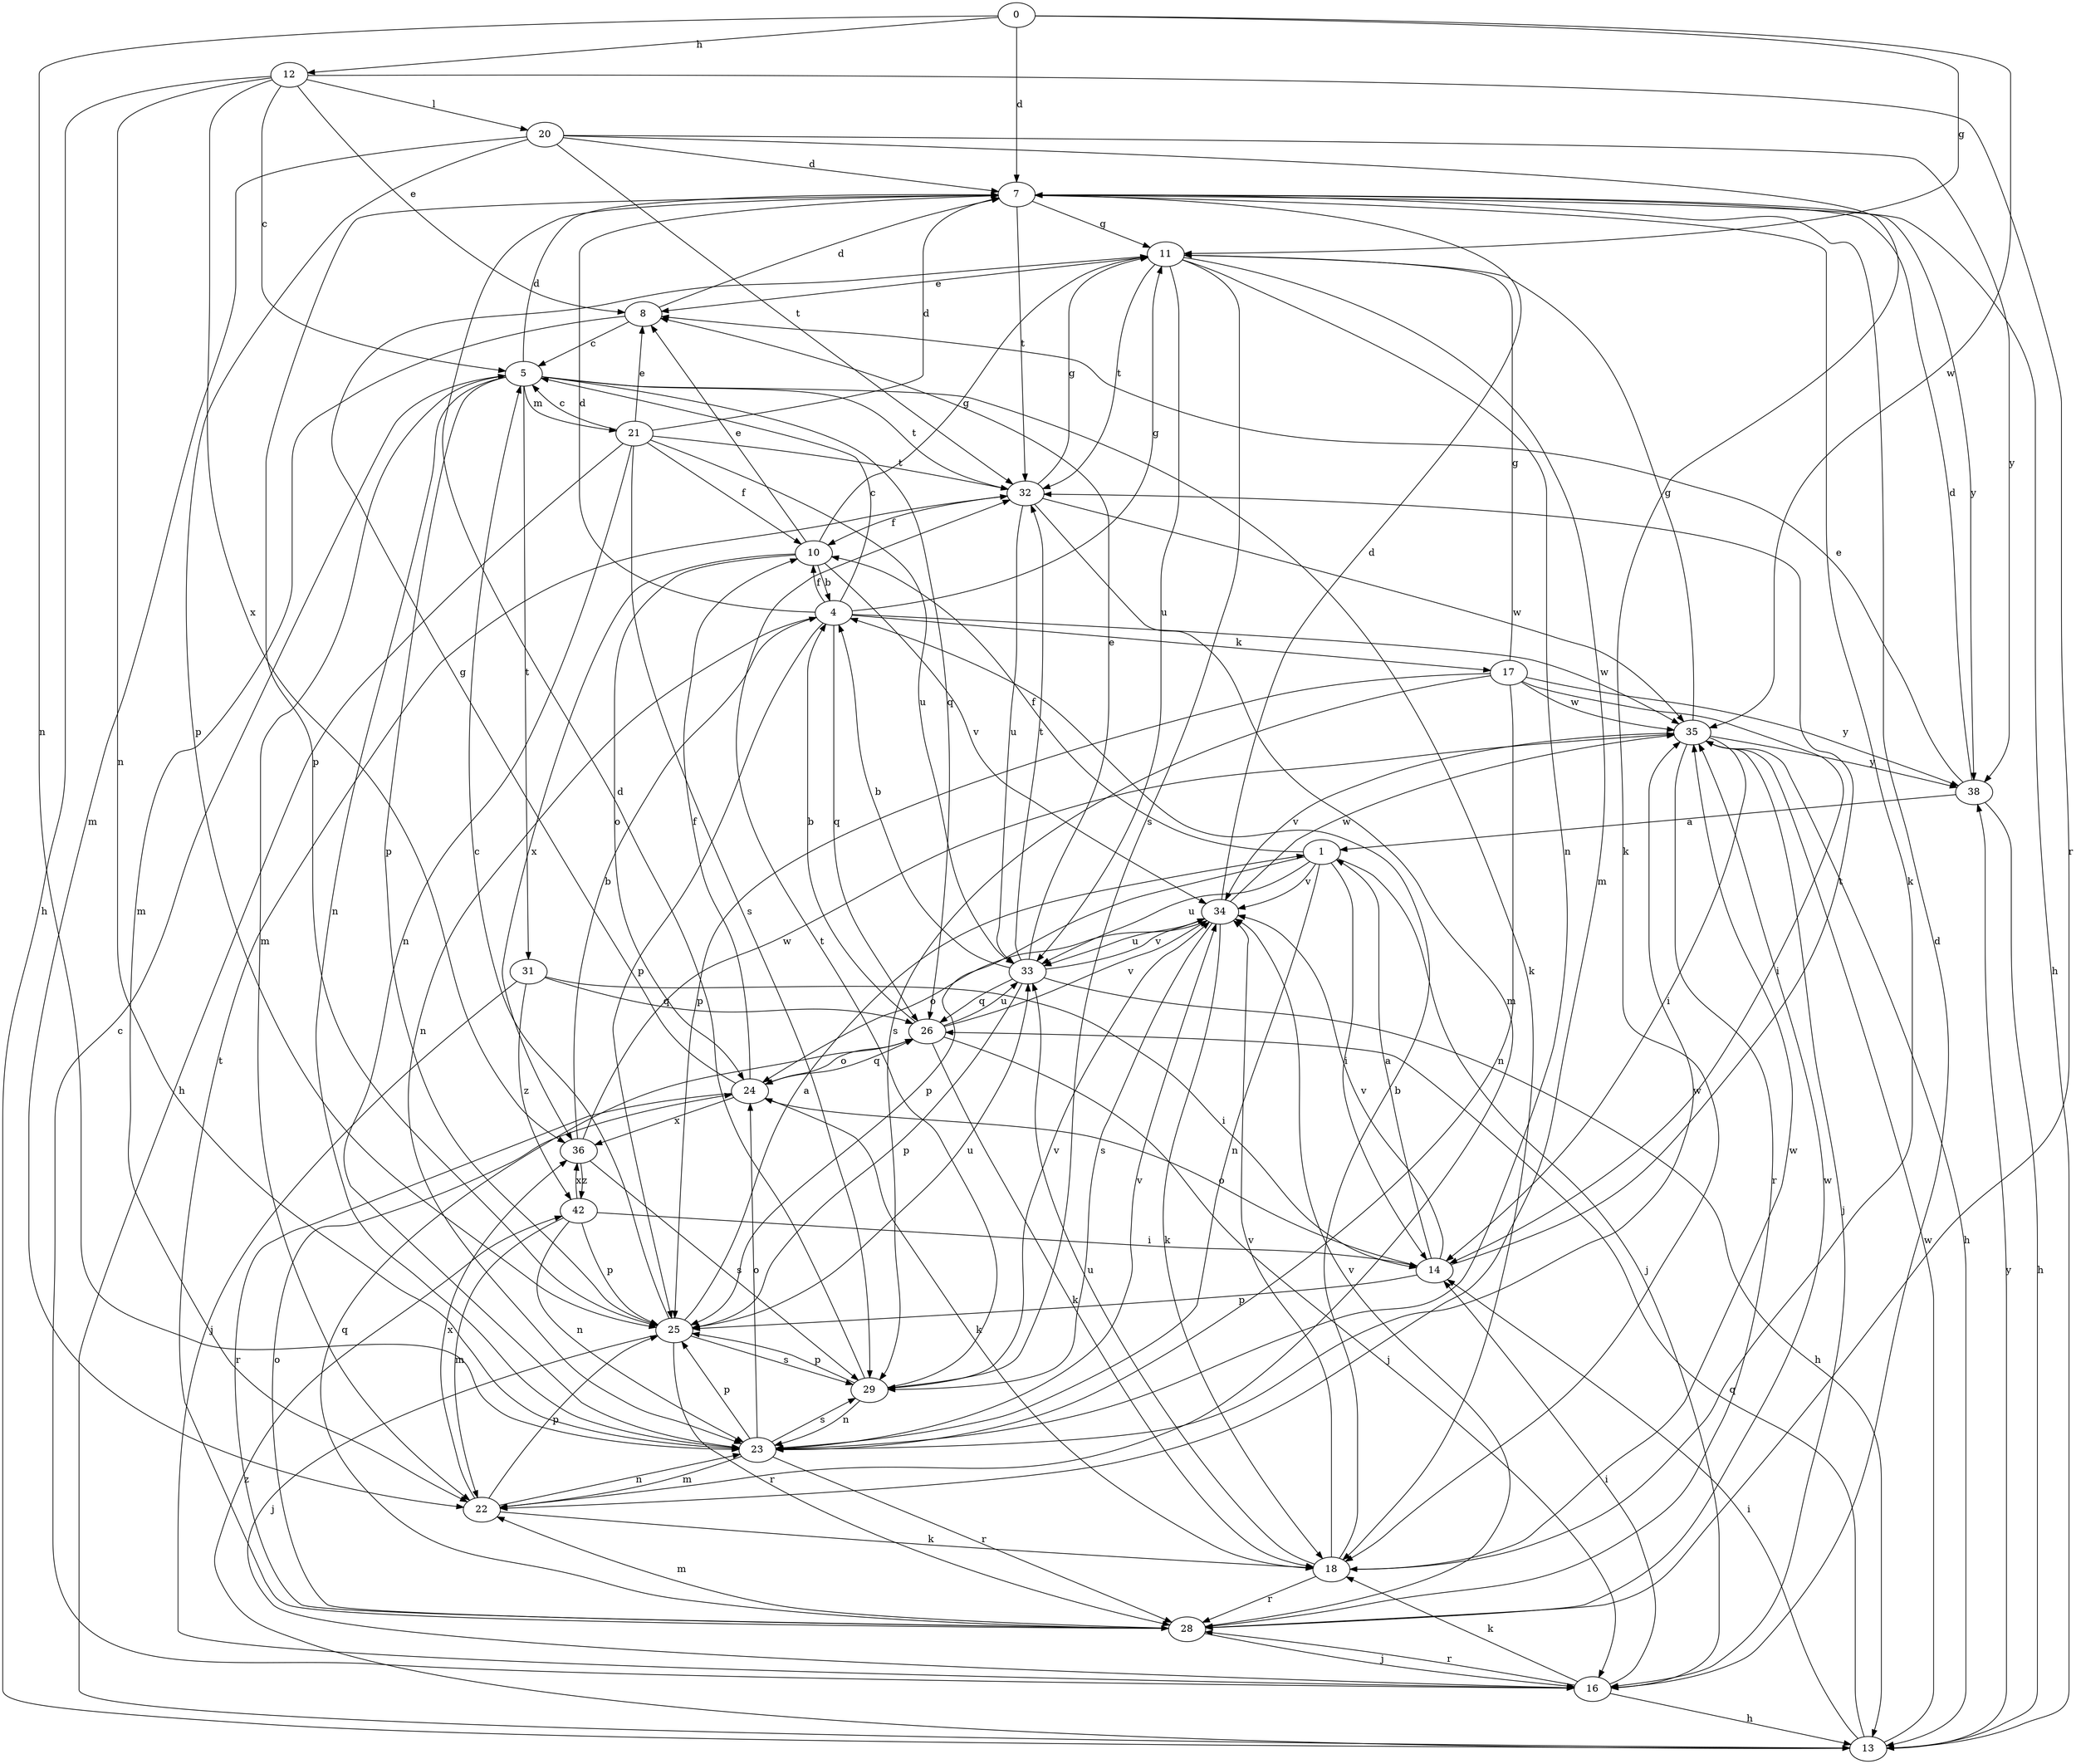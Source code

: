 strict digraph  {
0;
1;
4;
5;
7;
8;
10;
11;
12;
13;
14;
16;
17;
18;
20;
21;
22;
23;
24;
25;
26;
28;
29;
31;
32;
33;
34;
35;
36;
38;
42;
0 -> 7  [label=d];
0 -> 11  [label=g];
0 -> 12  [label=h];
0 -> 23  [label=n];
0 -> 35  [label=w];
1 -> 10  [label=f];
1 -> 14  [label=i];
1 -> 16  [label=j];
1 -> 23  [label=n];
1 -> 25  [label=p];
1 -> 33  [label=u];
1 -> 34  [label=v];
4 -> 5  [label=c];
4 -> 7  [label=d];
4 -> 10  [label=f];
4 -> 11  [label=g];
4 -> 17  [label=k];
4 -> 23  [label=n];
4 -> 25  [label=p];
4 -> 26  [label=q];
4 -> 35  [label=w];
5 -> 7  [label=d];
5 -> 18  [label=k];
5 -> 21  [label=m];
5 -> 22  [label=m];
5 -> 23  [label=n];
5 -> 25  [label=p];
5 -> 26  [label=q];
5 -> 31  [label=t];
5 -> 32  [label=t];
7 -> 11  [label=g];
7 -> 13  [label=h];
7 -> 18  [label=k];
7 -> 25  [label=p];
7 -> 32  [label=t];
7 -> 38  [label=y];
8 -> 5  [label=c];
8 -> 7  [label=d];
8 -> 22  [label=m];
10 -> 4  [label=b];
10 -> 8  [label=e];
10 -> 11  [label=g];
10 -> 24  [label=o];
10 -> 34  [label=v];
10 -> 36  [label=x];
11 -> 8  [label=e];
11 -> 22  [label=m];
11 -> 23  [label=n];
11 -> 29  [label=s];
11 -> 32  [label=t];
11 -> 33  [label=u];
12 -> 5  [label=c];
12 -> 8  [label=e];
12 -> 13  [label=h];
12 -> 20  [label=l];
12 -> 23  [label=n];
12 -> 28  [label=r];
12 -> 36  [label=x];
13 -> 14  [label=i];
13 -> 26  [label=q];
13 -> 35  [label=w];
13 -> 38  [label=y];
13 -> 42  [label=z];
14 -> 1  [label=a];
14 -> 24  [label=o];
14 -> 25  [label=p];
14 -> 32  [label=t];
14 -> 34  [label=v];
16 -> 5  [label=c];
16 -> 7  [label=d];
16 -> 13  [label=h];
16 -> 14  [label=i];
16 -> 18  [label=k];
16 -> 28  [label=r];
17 -> 11  [label=g];
17 -> 14  [label=i];
17 -> 23  [label=n];
17 -> 25  [label=p];
17 -> 29  [label=s];
17 -> 35  [label=w];
17 -> 38  [label=y];
18 -> 4  [label=b];
18 -> 28  [label=r];
18 -> 33  [label=u];
18 -> 34  [label=v];
18 -> 35  [label=w];
20 -> 7  [label=d];
20 -> 18  [label=k];
20 -> 22  [label=m];
20 -> 25  [label=p];
20 -> 32  [label=t];
20 -> 38  [label=y];
21 -> 5  [label=c];
21 -> 7  [label=d];
21 -> 8  [label=e];
21 -> 10  [label=f];
21 -> 13  [label=h];
21 -> 23  [label=n];
21 -> 29  [label=s];
21 -> 32  [label=t];
21 -> 33  [label=u];
22 -> 18  [label=k];
22 -> 23  [label=n];
22 -> 25  [label=p];
22 -> 36  [label=x];
23 -> 22  [label=m];
23 -> 24  [label=o];
23 -> 25  [label=p];
23 -> 28  [label=r];
23 -> 29  [label=s];
23 -> 34  [label=v];
23 -> 35  [label=w];
24 -> 10  [label=f];
24 -> 11  [label=g];
24 -> 18  [label=k];
24 -> 26  [label=q];
24 -> 28  [label=r];
24 -> 36  [label=x];
25 -> 1  [label=a];
25 -> 5  [label=c];
25 -> 16  [label=j];
25 -> 28  [label=r];
25 -> 29  [label=s];
25 -> 33  [label=u];
26 -> 4  [label=b];
26 -> 16  [label=j];
26 -> 18  [label=k];
26 -> 24  [label=o];
26 -> 33  [label=u];
26 -> 34  [label=v];
28 -> 16  [label=j];
28 -> 22  [label=m];
28 -> 24  [label=o];
28 -> 26  [label=q];
28 -> 32  [label=t];
28 -> 34  [label=v];
28 -> 35  [label=w];
29 -> 7  [label=d];
29 -> 23  [label=n];
29 -> 25  [label=p];
29 -> 32  [label=t];
29 -> 34  [label=v];
31 -> 14  [label=i];
31 -> 16  [label=j];
31 -> 26  [label=q];
31 -> 42  [label=z];
32 -> 10  [label=f];
32 -> 11  [label=g];
32 -> 22  [label=m];
32 -> 33  [label=u];
32 -> 35  [label=w];
33 -> 4  [label=b];
33 -> 8  [label=e];
33 -> 13  [label=h];
33 -> 25  [label=p];
33 -> 26  [label=q];
33 -> 32  [label=t];
33 -> 34  [label=v];
34 -> 7  [label=d];
34 -> 18  [label=k];
34 -> 24  [label=o];
34 -> 29  [label=s];
34 -> 33  [label=u];
34 -> 35  [label=w];
35 -> 11  [label=g];
35 -> 13  [label=h];
35 -> 14  [label=i];
35 -> 16  [label=j];
35 -> 28  [label=r];
35 -> 34  [label=v];
35 -> 38  [label=y];
36 -> 4  [label=b];
36 -> 29  [label=s];
36 -> 35  [label=w];
36 -> 42  [label=z];
38 -> 1  [label=a];
38 -> 7  [label=d];
38 -> 8  [label=e];
38 -> 13  [label=h];
42 -> 14  [label=i];
42 -> 22  [label=m];
42 -> 23  [label=n];
42 -> 25  [label=p];
42 -> 36  [label=x];
}
